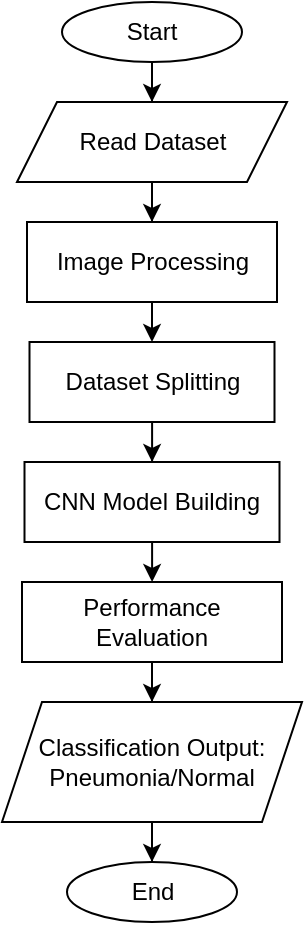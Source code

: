 <mxfile version="24.7.17">
  <diagram id="C5RBs43oDa-KdzZeNtuy" name="Page-1">
    <mxGraphModel dx="786" dy="421" grid="1" gridSize="10" guides="1" tooltips="1" connect="1" arrows="1" fold="1" page="1" pageScale="1" pageWidth="827" pageHeight="1169" math="0" shadow="0">
      <root>
        <mxCell id="WIyWlLk6GJQsqaUBKTNV-0" />
        <mxCell id="WIyWlLk6GJQsqaUBKTNV-1" parent="WIyWlLk6GJQsqaUBKTNV-0" />
        <mxCell id="3Wm1kIrDkOU7qq5THUHN-8" value="" style="edgeStyle=orthogonalEdgeStyle;rounded=0;orthogonalLoop=1;jettySize=auto;html=1;" edge="1" parent="WIyWlLk6GJQsqaUBKTNV-1" source="3Wm1kIrDkOU7qq5THUHN-0" target="3Wm1kIrDkOU7qq5THUHN-1">
          <mxGeometry relative="1" as="geometry" />
        </mxCell>
        <mxCell id="3Wm1kIrDkOU7qq5THUHN-0" value="Start" style="ellipse;whiteSpace=wrap;html=1;" vertex="1" parent="WIyWlLk6GJQsqaUBKTNV-1">
          <mxGeometry x="340" y="10" width="90" height="30" as="geometry" />
        </mxCell>
        <mxCell id="3Wm1kIrDkOU7qq5THUHN-9" value="" style="edgeStyle=orthogonalEdgeStyle;rounded=0;orthogonalLoop=1;jettySize=auto;html=1;" edge="1" parent="WIyWlLk6GJQsqaUBKTNV-1" source="3Wm1kIrDkOU7qq5THUHN-1" target="3Wm1kIrDkOU7qq5THUHN-2">
          <mxGeometry relative="1" as="geometry" />
        </mxCell>
        <mxCell id="3Wm1kIrDkOU7qq5THUHN-1" value="Read Dataset" style="shape=parallelogram;perimeter=parallelogramPerimeter;whiteSpace=wrap;html=1;fixedSize=1;" vertex="1" parent="WIyWlLk6GJQsqaUBKTNV-1">
          <mxGeometry x="317.5" y="60" width="135" height="40" as="geometry" />
        </mxCell>
        <mxCell id="3Wm1kIrDkOU7qq5THUHN-10" value="" style="edgeStyle=orthogonalEdgeStyle;rounded=0;orthogonalLoop=1;jettySize=auto;html=1;" edge="1" parent="WIyWlLk6GJQsqaUBKTNV-1" source="3Wm1kIrDkOU7qq5THUHN-2" target="3Wm1kIrDkOU7qq5THUHN-3">
          <mxGeometry relative="1" as="geometry" />
        </mxCell>
        <mxCell id="3Wm1kIrDkOU7qq5THUHN-2" value="Image Processing" style="rounded=0;whiteSpace=wrap;html=1;" vertex="1" parent="WIyWlLk6GJQsqaUBKTNV-1">
          <mxGeometry x="322.5" y="120" width="125" height="40" as="geometry" />
        </mxCell>
        <mxCell id="3Wm1kIrDkOU7qq5THUHN-11" value="" style="edgeStyle=orthogonalEdgeStyle;rounded=0;orthogonalLoop=1;jettySize=auto;html=1;" edge="1" parent="WIyWlLk6GJQsqaUBKTNV-1" source="3Wm1kIrDkOU7qq5THUHN-3" target="3Wm1kIrDkOU7qq5THUHN-4">
          <mxGeometry relative="1" as="geometry" />
        </mxCell>
        <mxCell id="3Wm1kIrDkOU7qq5THUHN-3" value="Dataset Splitting" style="rounded=0;whiteSpace=wrap;html=1;" vertex="1" parent="WIyWlLk6GJQsqaUBKTNV-1">
          <mxGeometry x="323.75" y="180" width="122.5" height="40" as="geometry" />
        </mxCell>
        <mxCell id="3Wm1kIrDkOU7qq5THUHN-12" value="" style="edgeStyle=orthogonalEdgeStyle;rounded=0;orthogonalLoop=1;jettySize=auto;html=1;" edge="1" parent="WIyWlLk6GJQsqaUBKTNV-1" source="3Wm1kIrDkOU7qq5THUHN-4" target="3Wm1kIrDkOU7qq5THUHN-5">
          <mxGeometry relative="1" as="geometry" />
        </mxCell>
        <mxCell id="3Wm1kIrDkOU7qq5THUHN-4" value="CNN Model Building" style="rounded=0;whiteSpace=wrap;html=1;" vertex="1" parent="WIyWlLk6GJQsqaUBKTNV-1">
          <mxGeometry x="321.25" y="240" width="127.5" height="40" as="geometry" />
        </mxCell>
        <mxCell id="3Wm1kIrDkOU7qq5THUHN-13" value="" style="edgeStyle=orthogonalEdgeStyle;rounded=0;orthogonalLoop=1;jettySize=auto;html=1;" edge="1" parent="WIyWlLk6GJQsqaUBKTNV-1" source="3Wm1kIrDkOU7qq5THUHN-5" target="3Wm1kIrDkOU7qq5THUHN-6">
          <mxGeometry relative="1" as="geometry" />
        </mxCell>
        <mxCell id="3Wm1kIrDkOU7qq5THUHN-5" value="Performance Evaluation" style="rounded=0;whiteSpace=wrap;html=1;" vertex="1" parent="WIyWlLk6GJQsqaUBKTNV-1">
          <mxGeometry x="320" y="300" width="130" height="40" as="geometry" />
        </mxCell>
        <mxCell id="3Wm1kIrDkOU7qq5THUHN-14" value="" style="edgeStyle=orthogonalEdgeStyle;rounded=0;orthogonalLoop=1;jettySize=auto;html=1;" edge="1" parent="WIyWlLk6GJQsqaUBKTNV-1" source="3Wm1kIrDkOU7qq5THUHN-6" target="3Wm1kIrDkOU7qq5THUHN-7">
          <mxGeometry relative="1" as="geometry" />
        </mxCell>
        <mxCell id="3Wm1kIrDkOU7qq5THUHN-6" value="Classification Output: Pneumonia/Normal" style="shape=parallelogram;perimeter=parallelogramPerimeter;whiteSpace=wrap;html=1;fixedSize=1;" vertex="1" parent="WIyWlLk6GJQsqaUBKTNV-1">
          <mxGeometry x="310" y="360" width="150" height="60" as="geometry" />
        </mxCell>
        <mxCell id="3Wm1kIrDkOU7qq5THUHN-7" value="End" style="ellipse;whiteSpace=wrap;html=1;" vertex="1" parent="WIyWlLk6GJQsqaUBKTNV-1">
          <mxGeometry x="342.5" y="440" width="85" height="30" as="geometry" />
        </mxCell>
      </root>
    </mxGraphModel>
  </diagram>
</mxfile>

